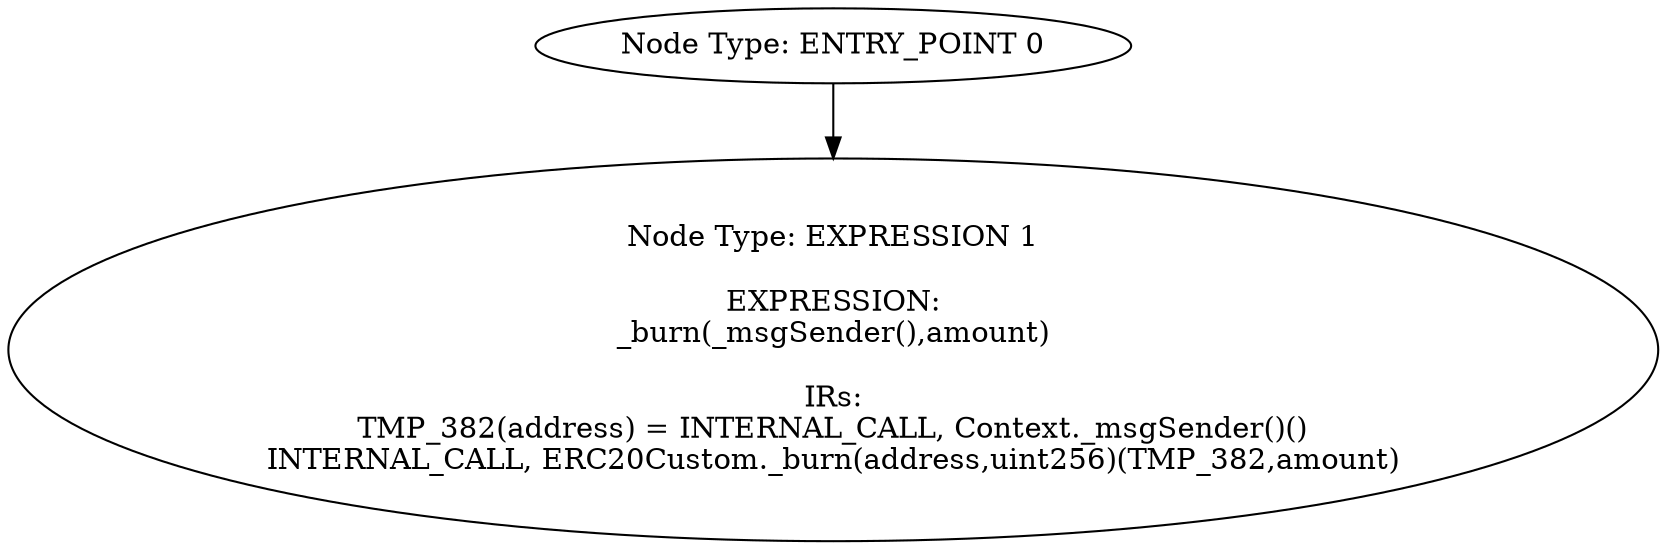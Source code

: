digraph{
0[label="Node Type: ENTRY_POINT 0
"];
0->1;
1[label="Node Type: EXPRESSION 1

EXPRESSION:
_burn(_msgSender(),amount)

IRs:
TMP_382(address) = INTERNAL_CALL, Context._msgSender()()
INTERNAL_CALL, ERC20Custom._burn(address,uint256)(TMP_382,amount)"];
}
